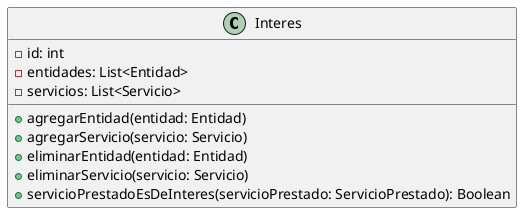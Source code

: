 @startuml
'https://plantuml.com/class-diagram

skinparam linetype ortho

class Interes{
    -id: int
    -entidades: List<Entidad>
    -servicios: List<Servicio>

    +agregarEntidad(entidad: Entidad)
    +agregarServicio(servicio: Servicio)
    +eliminarEntidad(entidad: Entidad)
    +eliminarServicio(servicio: Servicio)
    +servicioPrestadoEsDeInteres(servicioPrestado: ServicioPrestado): Boolean
}

@enduml